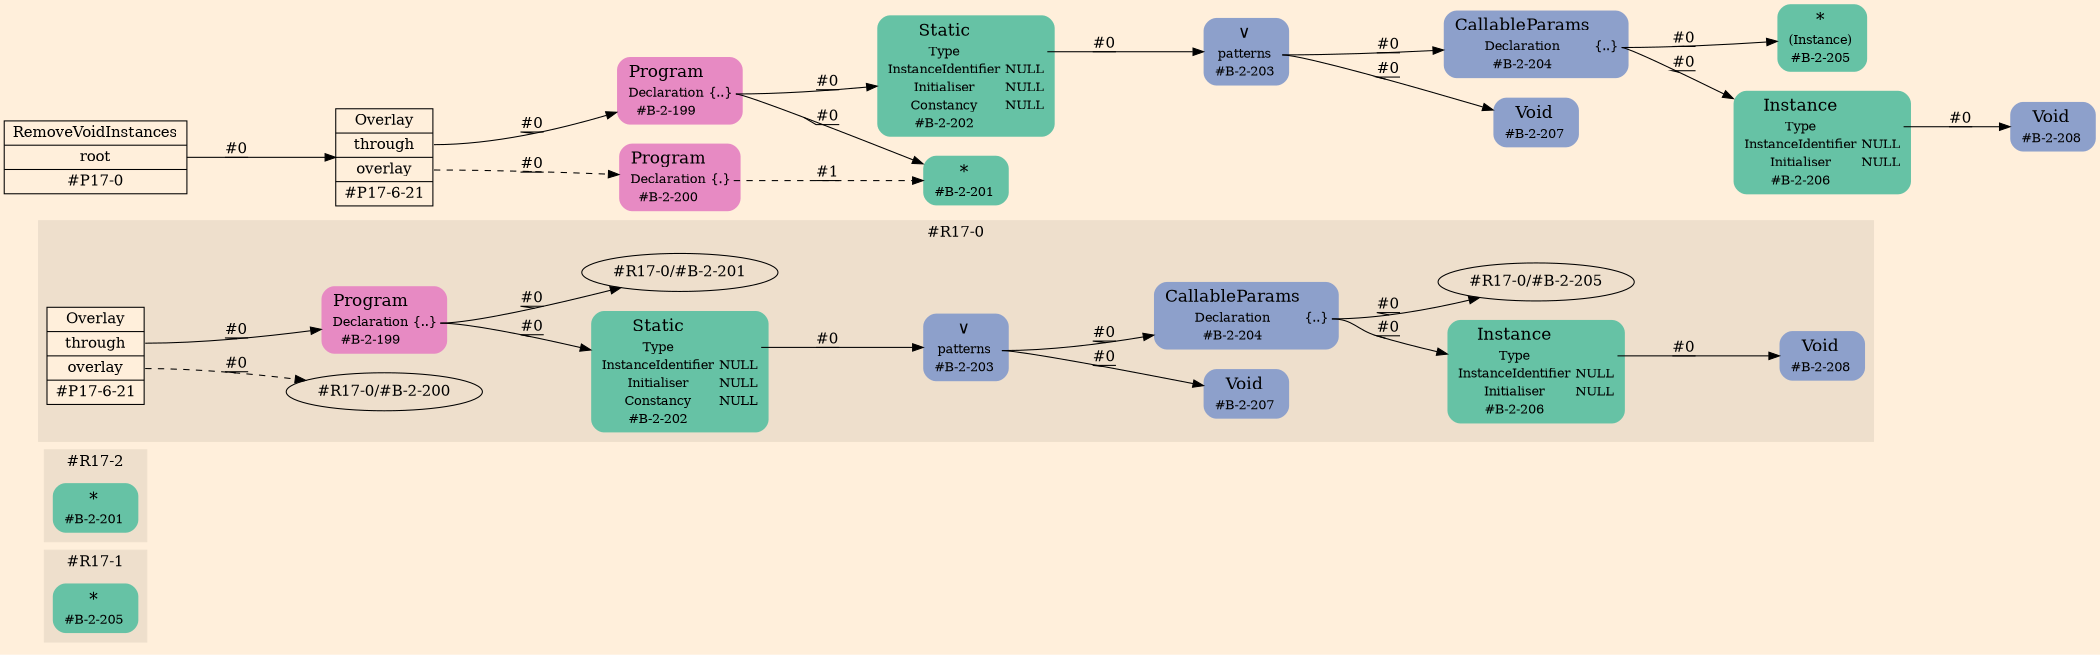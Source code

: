 digraph Inferno {
graph [
rankdir = "LR"
ranksep = 1.0
size = "14,20"
bgcolor = antiquewhite1
];
node [
];
subgraph "cluster#R17-1" {
label = "#R17-1"
style = "filled"
color = antiquewhite2
"#R17-1/#B-2-205" [
shape = "plaintext"
fillcolor = "/set28/1"
label = <<TABLE BORDER="0" CELLBORDER="0" CELLSPACING="0">
 <TR>
  <TD><FONT POINT-SIZE="16.0">*</FONT></TD>
  <TD></TD>
 </TR>
 <TR>
  <TD>#B-2-205</TD>
  <TD PORT="port0"></TD>
 </TR>
</TABLE>>
style = "rounded,filled"
fontsize = "12"
];
}
subgraph "cluster#R17-2" {
label = "#R17-2"
style = "filled"
color = antiquewhite2
"#R17-2/#B-2-201" [
shape = "plaintext"
fillcolor = "/set28/1"
label = <<TABLE BORDER="0" CELLBORDER="0" CELLSPACING="0">
 <TR>
  <TD><FONT POINT-SIZE="16.0">*</FONT></TD>
  <TD></TD>
 </TR>
 <TR>
  <TD>#B-2-201</TD>
  <TD PORT="port0"></TD>
 </TR>
</TABLE>>
style = "rounded,filled"
fontsize = "12"
];
}
subgraph "cluster#R17-0" {
label = "#R17-0"
style = "filled"
color = antiquewhite2
"#R17-0/#B-2-207" [
shape = "plaintext"
fillcolor = "/set28/3"
label = <<TABLE BORDER="0" CELLBORDER="0" CELLSPACING="0">
 <TR>
  <TD><FONT POINT-SIZE="16.0">Void</FONT></TD>
  <TD></TD>
 </TR>
 <TR>
  <TD>#B-2-207</TD>
  <TD PORT="port0"></TD>
 </TR>
</TABLE>>
style = "rounded,filled"
fontsize = "12"
];
"#R17-0/#B-2-208" [
shape = "plaintext"
fillcolor = "/set28/3"
label = <<TABLE BORDER="0" CELLBORDER="0" CELLSPACING="0">
 <TR>
  <TD><FONT POINT-SIZE="16.0">Void</FONT></TD>
  <TD></TD>
 </TR>
 <TR>
  <TD>#B-2-208</TD>
  <TD PORT="port0"></TD>
 </TR>
</TABLE>>
style = "rounded,filled"
fontsize = "12"
];
"#R17-0/#P17-6-21" [
shape = "record"
label = "<fixed> Overlay | <port0> through | <port1> overlay | <port2> #P17-6-21"
style = "filled"
fontsize = "14"
fillcolor = antiquewhite1
];
"#R17-0/#B-2-202" [
shape = "plaintext"
fillcolor = "/set28/1"
label = <<TABLE BORDER="0" CELLBORDER="0" CELLSPACING="0">
 <TR>
  <TD><FONT POINT-SIZE="16.0">Static</FONT></TD>
  <TD></TD>
 </TR>
 <TR>
  <TD>Type</TD>
  <TD PORT="port0"></TD>
 </TR>
 <TR>
  <TD>InstanceIdentifier</TD>
  <TD PORT="port1">NULL</TD>
 </TR>
 <TR>
  <TD>Initialiser</TD>
  <TD PORT="port2">NULL</TD>
 </TR>
 <TR>
  <TD>Constancy</TD>
  <TD PORT="port3">NULL</TD>
 </TR>
 <TR>
  <TD>#B-2-202</TD>
  <TD PORT="port4"></TD>
 </TR>
</TABLE>>
style = "rounded,filled"
fontsize = "12"
];
"#R17-0/#B-2-199" [
shape = "plaintext"
fillcolor = "/set28/4"
label = <<TABLE BORDER="0" CELLBORDER="0" CELLSPACING="0">
 <TR>
  <TD><FONT POINT-SIZE="16.0">Program</FONT></TD>
  <TD></TD>
 </TR>
 <TR>
  <TD>Declaration</TD>
  <TD PORT="port0">{..}</TD>
 </TR>
 <TR>
  <TD>#B-2-199</TD>
  <TD PORT="port1"></TD>
 </TR>
</TABLE>>
style = "rounded,filled"
fontsize = "12"
];
"#R17-0/#B-2-203" [
shape = "plaintext"
fillcolor = "/set28/3"
label = <<TABLE BORDER="0" CELLBORDER="0" CELLSPACING="0">
 <TR>
  <TD><FONT POINT-SIZE="16.0">∨</FONT></TD>
  <TD></TD>
 </TR>
 <TR>
  <TD>patterns</TD>
  <TD PORT="port0"></TD>
 </TR>
 <TR>
  <TD>#B-2-203</TD>
  <TD PORT="port1"></TD>
 </TR>
</TABLE>>
style = "rounded,filled"
fontsize = "12"
];
"#R17-0/#B-2-206" [
shape = "plaintext"
fillcolor = "/set28/1"
label = <<TABLE BORDER="0" CELLBORDER="0" CELLSPACING="0">
 <TR>
  <TD><FONT POINT-SIZE="16.0">Instance</FONT></TD>
  <TD></TD>
 </TR>
 <TR>
  <TD>Type</TD>
  <TD PORT="port0"></TD>
 </TR>
 <TR>
  <TD>InstanceIdentifier</TD>
  <TD PORT="port1">NULL</TD>
 </TR>
 <TR>
  <TD>Initialiser</TD>
  <TD PORT="port2">NULL</TD>
 </TR>
 <TR>
  <TD>#B-2-206</TD>
  <TD PORT="port3"></TD>
 </TR>
</TABLE>>
style = "rounded,filled"
fontsize = "12"
];
"#R17-0/#B-2-204" [
shape = "plaintext"
fillcolor = "/set28/3"
label = <<TABLE BORDER="0" CELLBORDER="0" CELLSPACING="0">
 <TR>
  <TD><FONT POINT-SIZE="16.0">CallableParams</FONT></TD>
  <TD></TD>
 </TR>
 <TR>
  <TD>Declaration</TD>
  <TD PORT="port0">{..}</TD>
 </TR>
 <TR>
  <TD>#B-2-204</TD>
  <TD PORT="port1"></TD>
 </TR>
</TABLE>>
style = "rounded,filled"
fontsize = "12"
];
"#R17-0/#P17-6-21":port0 -> "#R17-0/#B-2-199" [style="solid"
label = "#0"
decorate = true
];
"#R17-0/#P17-6-21":port1 -> "#R17-0/#B-2-200" [style="dashed"
label = "#0"
decorate = true
];
"#R17-0/#B-2-202":port0 -> "#R17-0/#B-2-203" [style="solid"
label = "#0"
decorate = true
];
"#R17-0/#B-2-199":port0 -> "#R17-0/#B-2-201" [style="solid"
label = "#0"
decorate = true
];
"#R17-0/#B-2-199":port0 -> "#R17-0/#B-2-202" [style="solid"
label = "#0"
decorate = true
];
"#R17-0/#B-2-203":port0 -> "#R17-0/#B-2-204" [style="solid"
label = "#0"
decorate = true
];
"#R17-0/#B-2-203":port0 -> "#R17-0/#B-2-207" [style="solid"
label = "#0"
decorate = true
];
"#R17-0/#B-2-206":port0 -> "#R17-0/#B-2-208" [style="solid"
label = "#0"
decorate = true
];
"#R17-0/#B-2-204":port0 -> "#R17-0/#B-2-205" [style="solid"
label = "#0"
decorate = true
];
"#R17-0/#B-2-204":port0 -> "#R17-0/#B-2-206" [style="solid"
label = "#0"
decorate = true
];
}
"/CR#P17-0" [
shape = "record"
fillcolor = "transparent"
label = "<fixed> RemoveVoidInstances | <port0> root | <port1> #P17-0"
style = "filled"
fontsize = "14"
fillcolor = antiquewhite1
];
"/#P17-6-21" [
shape = "record"
label = "<fixed> Overlay | <port0> through | <port1> overlay | <port2> #P17-6-21"
style = "filled"
fontsize = "14"
fillcolor = antiquewhite1
];
"/#B-2-199" [
shape = "plaintext"
fillcolor = "/set28/4"
label = <<TABLE BORDER="0" CELLBORDER="0" CELLSPACING="0">
 <TR>
  <TD><FONT POINT-SIZE="16.0">Program</FONT></TD>
  <TD></TD>
 </TR>
 <TR>
  <TD>Declaration</TD>
  <TD PORT="port0">{..}</TD>
 </TR>
 <TR>
  <TD>#B-2-199</TD>
  <TD PORT="port1"></TD>
 </TR>
</TABLE>>
style = "rounded,filled"
fontsize = "12"
];
"/#B-2-201" [
shape = "plaintext"
fillcolor = "/set28/1"
label = <<TABLE BORDER="0" CELLBORDER="0" CELLSPACING="0">
 <TR>
  <TD><FONT POINT-SIZE="16.0">*</FONT></TD>
  <TD></TD>
 </TR>
 <TR>
  <TD>#B-2-201</TD>
  <TD PORT="port0"></TD>
 </TR>
</TABLE>>
style = "rounded,filled"
fontsize = "12"
];
"/#B-2-202" [
shape = "plaintext"
fillcolor = "/set28/1"
label = <<TABLE BORDER="0" CELLBORDER="0" CELLSPACING="0">
 <TR>
  <TD><FONT POINT-SIZE="16.0">Static</FONT></TD>
  <TD></TD>
 </TR>
 <TR>
  <TD>Type</TD>
  <TD PORT="port0"></TD>
 </TR>
 <TR>
  <TD>InstanceIdentifier</TD>
  <TD PORT="port1">NULL</TD>
 </TR>
 <TR>
  <TD>Initialiser</TD>
  <TD PORT="port2">NULL</TD>
 </TR>
 <TR>
  <TD>Constancy</TD>
  <TD PORT="port3">NULL</TD>
 </TR>
 <TR>
  <TD>#B-2-202</TD>
  <TD PORT="port4"></TD>
 </TR>
</TABLE>>
style = "rounded,filled"
fontsize = "12"
];
"/#B-2-203" [
shape = "plaintext"
fillcolor = "/set28/3"
label = <<TABLE BORDER="0" CELLBORDER="0" CELLSPACING="0">
 <TR>
  <TD><FONT POINT-SIZE="16.0">∨</FONT></TD>
  <TD></TD>
 </TR>
 <TR>
  <TD>patterns</TD>
  <TD PORT="port0"></TD>
 </TR>
 <TR>
  <TD>#B-2-203</TD>
  <TD PORT="port1"></TD>
 </TR>
</TABLE>>
style = "rounded,filled"
fontsize = "12"
];
"/#B-2-204" [
shape = "plaintext"
fillcolor = "/set28/3"
label = <<TABLE BORDER="0" CELLBORDER="0" CELLSPACING="0">
 <TR>
  <TD><FONT POINT-SIZE="16.0">CallableParams</FONT></TD>
  <TD></TD>
 </TR>
 <TR>
  <TD>Declaration</TD>
  <TD PORT="port0">{..}</TD>
 </TR>
 <TR>
  <TD>#B-2-204</TD>
  <TD PORT="port1"></TD>
 </TR>
</TABLE>>
style = "rounded,filled"
fontsize = "12"
];
"/#B-2-205" [
shape = "plaintext"
fillcolor = "/set28/1"
label = <<TABLE BORDER="0" CELLBORDER="0" CELLSPACING="0">
 <TR>
  <TD><FONT POINT-SIZE="16.0">*</FONT></TD>
  <TD></TD>
 </TR>
 <TR>
  <TD>(Instance)</TD>
  <TD PORT="port0"></TD>
 </TR>
 <TR>
  <TD>#B-2-205</TD>
  <TD PORT="port1"></TD>
 </TR>
</TABLE>>
style = "rounded,filled"
fontsize = "12"
];
"/#B-2-206" [
shape = "plaintext"
fillcolor = "/set28/1"
label = <<TABLE BORDER="0" CELLBORDER="0" CELLSPACING="0">
 <TR>
  <TD><FONT POINT-SIZE="16.0">Instance</FONT></TD>
  <TD></TD>
 </TR>
 <TR>
  <TD>Type</TD>
  <TD PORT="port0"></TD>
 </TR>
 <TR>
  <TD>InstanceIdentifier</TD>
  <TD PORT="port1">NULL</TD>
 </TR>
 <TR>
  <TD>Initialiser</TD>
  <TD PORT="port2">NULL</TD>
 </TR>
 <TR>
  <TD>#B-2-206</TD>
  <TD PORT="port3"></TD>
 </TR>
</TABLE>>
style = "rounded,filled"
fontsize = "12"
];
"/#B-2-208" [
shape = "plaintext"
fillcolor = "/set28/3"
label = <<TABLE BORDER="0" CELLBORDER="0" CELLSPACING="0">
 <TR>
  <TD><FONT POINT-SIZE="16.0">Void</FONT></TD>
  <TD></TD>
 </TR>
 <TR>
  <TD>#B-2-208</TD>
  <TD PORT="port0"></TD>
 </TR>
</TABLE>>
style = "rounded,filled"
fontsize = "12"
];
"/#B-2-207" [
shape = "plaintext"
fillcolor = "/set28/3"
label = <<TABLE BORDER="0" CELLBORDER="0" CELLSPACING="0">
 <TR>
  <TD><FONT POINT-SIZE="16.0">Void</FONT></TD>
  <TD></TD>
 </TR>
 <TR>
  <TD>#B-2-207</TD>
  <TD PORT="port0"></TD>
 </TR>
</TABLE>>
style = "rounded,filled"
fontsize = "12"
];
"/#B-2-200" [
shape = "plaintext"
fillcolor = "/set28/4"
label = <<TABLE BORDER="0" CELLBORDER="0" CELLSPACING="0">
 <TR>
  <TD><FONT POINT-SIZE="16.0">Program</FONT></TD>
  <TD></TD>
 </TR>
 <TR>
  <TD>Declaration</TD>
  <TD PORT="port0">{.}</TD>
 </TR>
 <TR>
  <TD>#B-2-200</TD>
  <TD PORT="port1"></TD>
 </TR>
</TABLE>>
style = "rounded,filled"
fontsize = "12"
];
"/CR#P17-0":port0 -> "/#P17-6-21" [style="solid"
label = "#0"
decorate = true
];
"/#P17-6-21":port0 -> "/#B-2-199" [style="solid"
label = "#0"
decorate = true
];
"/#P17-6-21":port1 -> "/#B-2-200" [style="dashed"
label = "#0"
decorate = true
];
"/#B-2-199":port0 -> "/#B-2-201" [style="solid"
label = "#0"
decorate = true
];
"/#B-2-199":port0 -> "/#B-2-202" [style="solid"
label = "#0"
decorate = true
];
"/#B-2-202":port0 -> "/#B-2-203" [style="solid"
label = "#0"
decorate = true
];
"/#B-2-203":port0 -> "/#B-2-204" [style="solid"
label = "#0"
decorate = true
];
"/#B-2-203":port0 -> "/#B-2-207" [style="solid"
label = "#0"
decorate = true
];
"/#B-2-204":port0 -> "/#B-2-205" [style="solid"
label = "#0"
decorate = true
];
"/#B-2-204":port0 -> "/#B-2-206" [style="solid"
label = "#0"
decorate = true
];
"/#B-2-206":port0 -> "/#B-2-208" [style="solid"
label = "#0"
decorate = true
];
"/#B-2-200":port0 -> "/#B-2-201" [style="dashed"
label = "#1"
decorate = true
];
}
